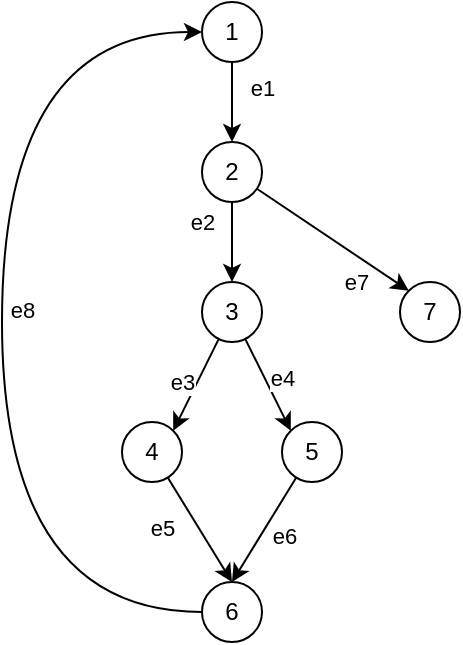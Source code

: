 <mxfile>
    <diagram id="wGf1ILY90YyGVLBexA6e" name="第 1 页">
        <mxGraphModel dx="208" dy="572" grid="1" gridSize="10" guides="1" tooltips="1" connect="1" arrows="1" fold="1" page="1" pageScale="1" pageWidth="827" pageHeight="1169" math="0" shadow="0">
            <root>
                <mxCell id="0"/>
                <mxCell id="1" parent="0"/>
                <mxCell id="27" value="" style="endArrow=classic;html=1;strokeWidth=1;exitX=0.5;exitY=1;exitDx=0;exitDy=0;entryX=0.5;entryY=0;entryDx=0;entryDy=0;" parent="1" source="32" target="36" edge="1">
                    <mxGeometry width="50" height="50" relative="1" as="geometry">
                        <mxPoint x="270" y="430" as="sourcePoint"/>
                        <mxPoint x="350" y="430" as="targetPoint"/>
                    </mxGeometry>
                </mxCell>
                <mxCell id="50" value="e1" style="edgeLabel;html=1;align=center;verticalAlign=middle;resizable=0;points=[];" vertex="1" connectable="0" parent="27">
                    <mxGeometry x="-0.357" y="-1" relative="1" as="geometry">
                        <mxPoint x="16" as="offset"/>
                    </mxGeometry>
                </mxCell>
                <mxCell id="32" value="1" style="ellipse;whiteSpace=wrap;html=1;aspect=fixed;" parent="1" vertex="1">
                    <mxGeometry x="300" y="190" width="30" height="30" as="geometry"/>
                </mxCell>
                <mxCell id="43" style="edgeStyle=orthogonalEdgeStyle;rounded=0;orthogonalLoop=1;jettySize=auto;html=1;entryX=0.5;entryY=0;entryDx=0;entryDy=0;" edge="1" parent="1" source="36" target="37">
                    <mxGeometry relative="1" as="geometry"/>
                </mxCell>
                <mxCell id="51" value="e2" style="edgeLabel;html=1;align=center;verticalAlign=middle;resizable=0;points=[];" vertex="1" connectable="0" parent="43">
                    <mxGeometry x="-0.825" relative="1" as="geometry">
                        <mxPoint x="-15" y="6.33" as="offset"/>
                    </mxGeometry>
                </mxCell>
                <mxCell id="48" style="edgeStyle=none;rounded=0;orthogonalLoop=1;jettySize=auto;html=1;entryX=0;entryY=0;entryDx=0;entryDy=0;" edge="1" parent="1" source="36" target="41">
                    <mxGeometry relative="1" as="geometry"/>
                </mxCell>
                <mxCell id="56" value="e7" style="edgeLabel;html=1;align=center;verticalAlign=middle;resizable=0;points=[];" vertex="1" connectable="0" parent="48">
                    <mxGeometry x="0.3" y="-1" relative="1" as="geometry">
                        <mxPoint y="12.67" as="offset"/>
                    </mxGeometry>
                </mxCell>
                <mxCell id="36" value="2" style="ellipse;whiteSpace=wrap;html=1;aspect=fixed;" parent="1" vertex="1">
                    <mxGeometry x="300" y="260" width="30" height="30" as="geometry"/>
                </mxCell>
                <mxCell id="44" style="rounded=0;orthogonalLoop=1;jettySize=auto;html=1;entryX=1;entryY=0;entryDx=0;entryDy=0;" edge="1" parent="1" source="37" target="38">
                    <mxGeometry relative="1" as="geometry"/>
                </mxCell>
                <mxCell id="52" value="e3" style="edgeLabel;html=1;align=center;verticalAlign=middle;resizable=0;points=[];" vertex="1" connectable="0" parent="44">
                    <mxGeometry x="-0.284" y="1" relative="1" as="geometry">
                        <mxPoint x="-11.11" y="4.68" as="offset"/>
                    </mxGeometry>
                </mxCell>
                <mxCell id="45" style="edgeStyle=none;rounded=0;orthogonalLoop=1;jettySize=auto;html=1;entryX=0;entryY=0;entryDx=0;entryDy=0;" edge="1" parent="1" source="37" target="39">
                    <mxGeometry relative="1" as="geometry"/>
                </mxCell>
                <mxCell id="53" value="e4" style="edgeLabel;html=1;align=center;verticalAlign=middle;resizable=0;points=[];" vertex="1" connectable="0" parent="45">
                    <mxGeometry x="-0.168" relative="1" as="geometry">
                        <mxPoint x="8.89" as="offset"/>
                    </mxGeometry>
                </mxCell>
                <mxCell id="37" value="3" style="ellipse;whiteSpace=wrap;html=1;aspect=fixed;" vertex="1" parent="1">
                    <mxGeometry x="300" y="330" width="30" height="30" as="geometry"/>
                </mxCell>
                <mxCell id="46" style="edgeStyle=none;rounded=0;orthogonalLoop=1;jettySize=auto;html=1;entryX=0.5;entryY=0;entryDx=0;entryDy=0;" edge="1" parent="1" source="38" target="40">
                    <mxGeometry relative="1" as="geometry"/>
                </mxCell>
                <mxCell id="54" value="e5" style="edgeLabel;html=1;align=center;verticalAlign=middle;resizable=0;points=[];" vertex="1" connectable="0" parent="46">
                    <mxGeometry x="-0.494" relative="1" as="geometry">
                        <mxPoint x="-11.56" y="12.25" as="offset"/>
                    </mxGeometry>
                </mxCell>
                <mxCell id="38" value="4" style="ellipse;whiteSpace=wrap;html=1;aspect=fixed;" vertex="1" parent="1">
                    <mxGeometry x="260" y="400" width="30" height="30" as="geometry"/>
                </mxCell>
                <mxCell id="47" style="edgeStyle=none;rounded=0;orthogonalLoop=1;jettySize=auto;html=1;entryX=0.5;entryY=0;entryDx=0;entryDy=0;" edge="1" parent="1" source="39" target="40">
                    <mxGeometry relative="1" as="geometry"/>
                </mxCell>
                <mxCell id="55" value="e6" style="edgeLabel;html=1;align=center;verticalAlign=middle;resizable=0;points=[];" vertex="1" connectable="0" parent="47">
                    <mxGeometry x="0.415" relative="1" as="geometry">
                        <mxPoint x="16.01" y="-7.63" as="offset"/>
                    </mxGeometry>
                </mxCell>
                <mxCell id="39" value="5" style="ellipse;whiteSpace=wrap;html=1;aspect=fixed;" vertex="1" parent="1">
                    <mxGeometry x="340" y="400" width="30" height="30" as="geometry"/>
                </mxCell>
                <mxCell id="49" style="edgeStyle=orthogonalEdgeStyle;rounded=0;orthogonalLoop=1;jettySize=auto;html=1;entryX=0;entryY=0.5;entryDx=0;entryDy=0;curved=1;exitX=0;exitY=0.5;exitDx=0;exitDy=0;" edge="1" parent="1" source="40" target="32">
                    <mxGeometry relative="1" as="geometry">
                        <mxPoint x="270" y="485" as="sourcePoint"/>
                        <Array as="points">
                            <mxPoint x="200" y="495"/>
                            <mxPoint x="200" y="205"/>
                        </Array>
                    </mxGeometry>
                </mxCell>
                <mxCell id="57" value="e8" style="edgeLabel;html=1;align=center;verticalAlign=middle;resizable=0;points=[];" vertex="1" connectable="0" parent="49">
                    <mxGeometry x="0.249" y="-6" relative="1" as="geometry">
                        <mxPoint x="3.97" y="55" as="offset"/>
                    </mxGeometry>
                </mxCell>
                <mxCell id="40" value="6" style="ellipse;whiteSpace=wrap;html=1;aspect=fixed;" vertex="1" parent="1">
                    <mxGeometry x="300" y="480" width="30" height="30" as="geometry"/>
                </mxCell>
                <mxCell id="41" value="7" style="ellipse;whiteSpace=wrap;html=1;aspect=fixed;" vertex="1" parent="1">
                    <mxGeometry x="399" y="330" width="30" height="30" as="geometry"/>
                </mxCell>
            </root>
        </mxGraphModel>
    </diagram>
</mxfile>